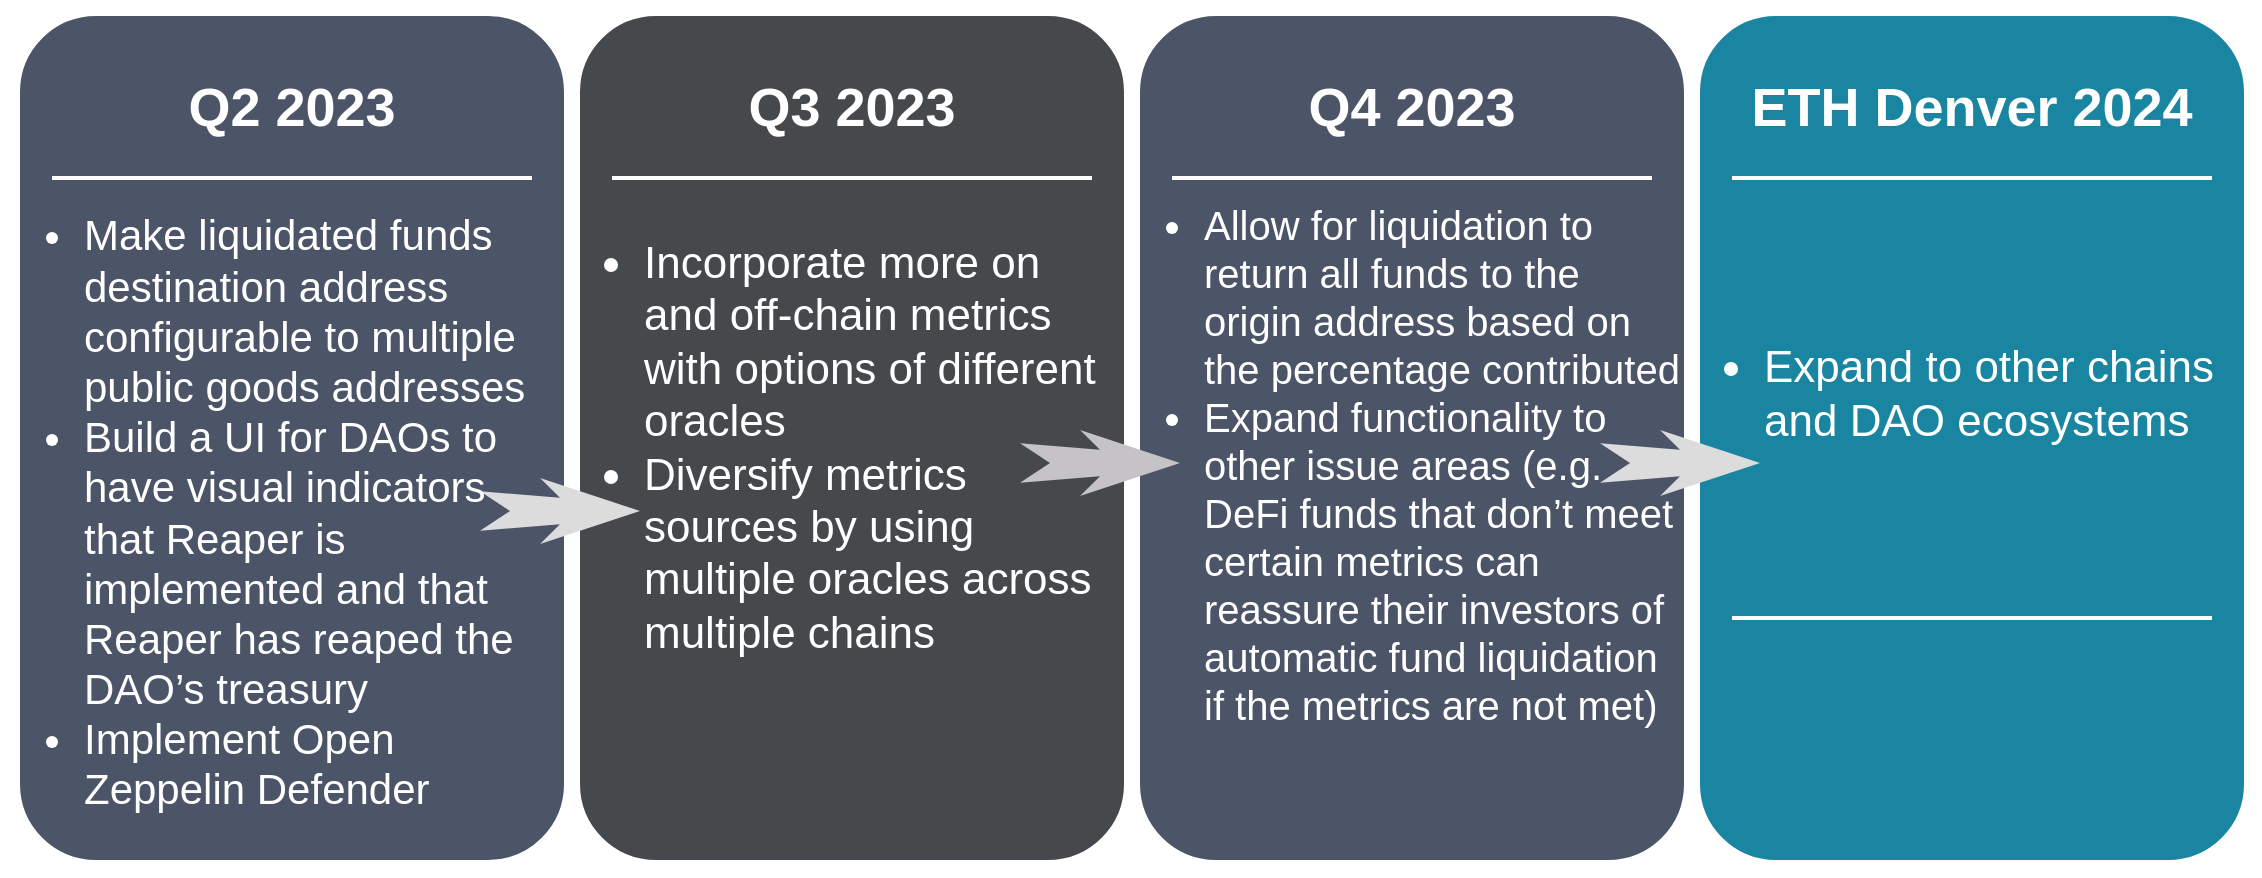 <mxfile version="20.8.23" type="device"><diagram name="Page-1" id="AGY8aRlebRxVaAXcVMqH"><mxGraphModel dx="1050" dy="489" grid="1" gridSize="10" guides="1" tooltips="1" connect="1" arrows="1" fold="1" page="1" pageScale="1" pageWidth="850" pageHeight="1100" math="0" shadow="0"><root><mxCell id="0"/><mxCell id="1" parent="0"/><mxCell id="Vz4kObK6ExpC4dk3M4HZ-1" value="" style="whiteSpace=wrap;html=1;rounded=1;shadow=0;strokeWidth=8;fontSize=20;align=center;fillColor=#4C5468;strokeColor=#FFFFFF;fontColor=#ffffff;" vertex="1" parent="1"><mxGeometry x="316" y="405" width="280" height="430" as="geometry"/></mxCell><mxCell id="Vz4kObK6ExpC4dk3M4HZ-2" value="Q2 2023" style="text;html=1;strokeColor=none;fillColor=none;align=center;verticalAlign=middle;whiteSpace=wrap;rounded=0;shadow=0;fontSize=27;fontColor=#FFFFFF;fontStyle=1" vertex="1" parent="1"><mxGeometry x="316" y="425" width="280" height="60" as="geometry"/></mxCell><mxCell id="Vz4kObK6ExpC4dk3M4HZ-3" value="" style="line;strokeWidth=2;html=1;rounded=0;shadow=0;fontSize=27;align=center;fillColor=none;strokeColor=#FFFFFF;" vertex="1" parent="1"><mxGeometry x="336" y="485" width="240" height="10" as="geometry"/></mxCell><mxCell id="Vz4kObK6ExpC4dk3M4HZ-4" value="" style="whiteSpace=wrap;html=1;rounded=1;shadow=0;strokeWidth=8;fontSize=20;align=center;fillColor=#46494C;strokeColor=#FFFFFF;fontColor=#ffffff;" vertex="1" parent="1"><mxGeometry x="596" y="405" width="280" height="430" as="geometry"/></mxCell><mxCell id="Vz4kObK6ExpC4dk3M4HZ-5" value="Q3 2023" style="text;html=1;strokeColor=none;fillColor=none;align=center;verticalAlign=middle;whiteSpace=wrap;rounded=0;shadow=0;fontSize=27;fontColor=#FFFFFF;fontStyle=1" vertex="1" parent="1"><mxGeometry x="596" y="425" width="280" height="60" as="geometry"/></mxCell><mxCell id="Vz4kObK6ExpC4dk3M4HZ-6" value="" style="line;strokeWidth=2;html=1;rounded=0;shadow=0;fontSize=27;align=center;fillColor=none;strokeColor=#FFFFFF;" vertex="1" parent="1"><mxGeometry x="616" y="485" width="240" height="10" as="geometry"/></mxCell><mxCell id="Vz4kObK6ExpC4dk3M4HZ-7" value="" style="whiteSpace=wrap;html=1;rounded=1;shadow=0;strokeWidth=8;fontSize=20;align=center;fillColor=#4C5468;strokeColor=#FFFFFF;fontColor=#ffffff;" vertex="1" parent="1"><mxGeometry x="876" y="405" width="280" height="430" as="geometry"/></mxCell><mxCell id="Vz4kObK6ExpC4dk3M4HZ-8" value="Q4 2023" style="text;html=1;strokeColor=none;fillColor=none;align=center;verticalAlign=middle;whiteSpace=wrap;rounded=0;shadow=0;fontSize=27;fontColor=#FFFFFF;fontStyle=1" vertex="1" parent="1"><mxGeometry x="876" y="425" width="280" height="60" as="geometry"/></mxCell><mxCell id="Vz4kObK6ExpC4dk3M4HZ-9" value="" style="line;strokeWidth=2;html=1;rounded=0;shadow=0;fontSize=27;align=center;fillColor=none;strokeColor=#FFFFFF;" vertex="1" parent="1"><mxGeometry x="896" y="485" width="240" height="10" as="geometry"/></mxCell><mxCell id="Vz4kObK6ExpC4dk3M4HZ-10" value="" style="whiteSpace=wrap;html=1;rounded=1;shadow=0;strokeWidth=8;fontSize=20;align=center;fillColor=#1985A1;strokeColor=#FFFFFF;fontColor=#ffffff;" vertex="1" parent="1"><mxGeometry x="1156" y="405" width="280" height="430" as="geometry"/></mxCell><mxCell id="Vz4kObK6ExpC4dk3M4HZ-11" value="ETH Denver 2024" style="text;html=1;strokeColor=none;fillColor=none;align=center;verticalAlign=middle;whiteSpace=wrap;rounded=0;shadow=0;fontSize=27;fontColor=#FFFFFF;fontStyle=1" vertex="1" parent="1"><mxGeometry x="1156" y="425" width="280" height="60" as="geometry"/></mxCell><mxCell id="Vz4kObK6ExpC4dk3M4HZ-12" value="" style="line;strokeWidth=2;html=1;rounded=0;shadow=0;fontSize=27;align=center;fillColor=none;strokeColor=#FFFFFF;" vertex="1" parent="1"><mxGeometry x="1176" y="485" width="240" height="10" as="geometry"/></mxCell><mxCell id="Vz4kObK6ExpC4dk3M4HZ-13" value="" style="line;strokeWidth=2;html=1;rounded=0;shadow=0;fontSize=27;align=center;fillColor=none;strokeColor=#FFFFFF;" vertex="1" parent="1"><mxGeometry x="1176" y="705" width="240" height="10" as="geometry"/></mxCell><mxCell id="Vz4kObK6ExpC4dk3M4HZ-14" value="" style="html=1;shadow=0;dashed=0;align=center;verticalAlign=middle;shape=mxgraph.arrows2.stylisedArrow;dy=0.6;dx=40;notch=15;feather=0.4;rounded=0;strokeWidth=1;fontSize=27;strokeColor=none;fillColor=#DCDCDD;" vertex="1" parent="1"><mxGeometry x="550" y="640" width="80" height="33" as="geometry"/></mxCell><mxCell id="Vz4kObK6ExpC4dk3M4HZ-15" value="&lt;ul style=&quot;font-size: 21px;&quot;&gt;&lt;li&gt;&lt;font style=&quot;font-size: 21px;&quot;&gt;Make liquidated funds destination address configurable to multiple public goods addresses&lt;/font&gt;&lt;/li&gt;&lt;li&gt;Build a UI for DAOs to have visual indicators that Reaper is implemented and that Reaper has reaped the DAO’s treasury&lt;br&gt;&lt;/li&gt;&lt;li&gt;Implement Open Zeppelin Defender&lt;/li&gt;&lt;/ul&gt;" style="text;html=1;strokeColor=none;fillColor=none;align=left;verticalAlign=middle;whiteSpace=wrap;rounded=0;shadow=0;fontSize=14;fontColor=#FFFFFF;" vertex="1" parent="1"><mxGeometry x="310" y="481.5" width="280" height="350" as="geometry"/></mxCell><mxCell id="Vz4kObK6ExpC4dk3M4HZ-16" value="&lt;ul style=&quot;font-size: 22px;&quot;&gt;&lt;li style=&quot;&quot;&gt;&lt;span style=&quot;background-color: initial;&quot;&gt;Incorporate more on and off-chain metrics with options of different oracles&lt;/span&gt;&lt;br&gt;&lt;/li&gt;&lt;li style=&quot;&quot;&gt;&lt;span style=&quot;&quot;&gt;Diversify metrics sources by using multiple oracles across multiple chains&lt;/span&gt;&lt;/li&gt;&lt;/ul&gt;" style="text;html=1;strokeColor=none;fillColor=none;align=left;verticalAlign=middle;whiteSpace=wrap;rounded=0;shadow=0;fontSize=14;fontColor=#FFFFFF;" vertex="1" parent="1"><mxGeometry x="590" y="547" width="280" height="155" as="geometry"/></mxCell><mxCell id="Vz4kObK6ExpC4dk3M4HZ-17" value="&lt;ul style=&quot;font-size: 20px;&quot;&gt;&lt;li style=&quot;&quot;&gt;&lt;span style=&quot;background-color: initial;&quot;&gt;Allow for liquidation to return all funds to the origin address based on the percentage contributed&lt;/span&gt;&lt;br&gt;&lt;/li&gt;&lt;li style=&quot;&quot;&gt;&lt;span style=&quot;&quot;&gt;Expand functionality to other issue areas (e.g. DeFi funds that don’t meet certain metrics can reassure their investors of automatic fund liquidation if the metrics are not met)&amp;nbsp;&lt;/span&gt;&lt;/li&gt;&lt;/ul&gt;" style="text;html=1;strokeColor=none;fillColor=none;align=left;verticalAlign=middle;whiteSpace=wrap;rounded=0;shadow=0;fontSize=14;fontColor=#FFFFFF;" vertex="1" parent="1"><mxGeometry x="870" y="472.5" width="280" height="320" as="geometry"/></mxCell><mxCell id="Vz4kObK6ExpC4dk3M4HZ-18" value="" style="html=1;shadow=0;dashed=0;align=center;verticalAlign=middle;shape=mxgraph.arrows2.stylisedArrow;dy=0.6;dx=40;notch=15;feather=0.4;rounded=0;strokeWidth=1;fontSize=27;strokeColor=none;fillColor=#C5C3C6;" vertex="1" parent="1"><mxGeometry x="820" y="616" width="80" height="33" as="geometry"/></mxCell><mxCell id="Vz4kObK6ExpC4dk3M4HZ-19" value="" style="html=1;shadow=0;dashed=0;align=center;verticalAlign=middle;shape=mxgraph.arrows2.stylisedArrow;dy=0.6;dx=40;notch=15;feather=0.4;rounded=0;strokeWidth=1;fontSize=27;strokeColor=none;fillColor=#DCDCDD;" vertex="1" parent="1"><mxGeometry x="1110" y="616" width="80" height="33" as="geometry"/></mxCell><mxCell id="Vz4kObK6ExpC4dk3M4HZ-20" value="&lt;div&gt;&lt;span style=&quot;font-size: 22px;&quot;&gt;&lt;br&gt;&lt;/span&gt;&lt;/div&gt;&lt;ul style=&quot;&quot;&gt;&lt;li style=&quot;font-size: 22px;&quot;&gt;Expand to other chains and DAO ecosystems&lt;/li&gt;&lt;/ul&gt;" style="text;html=1;strokeColor=none;fillColor=none;align=left;verticalAlign=middle;whiteSpace=wrap;rounded=0;shadow=0;fontSize=14;fontColor=#FFFFFF;" vertex="1" parent="1"><mxGeometry x="1150" y="450" width="280" height="270" as="geometry"/></mxCell></root></mxGraphModel></diagram></mxfile>